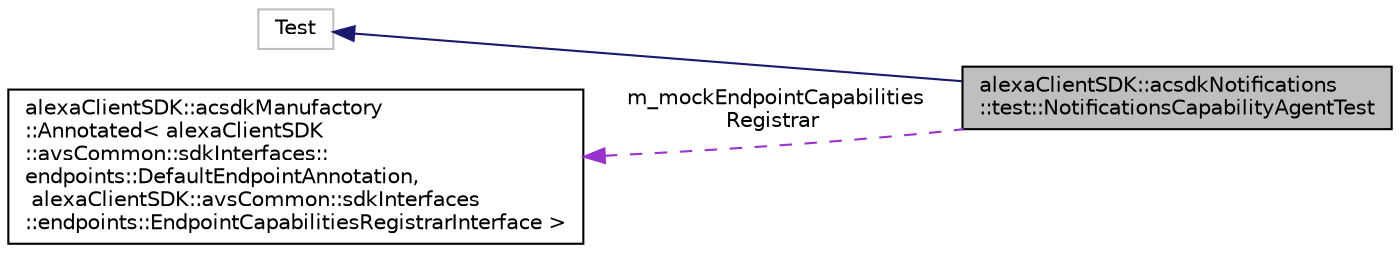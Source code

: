 digraph "alexaClientSDK::acsdkNotifications::test::NotificationsCapabilityAgentTest"
{
  edge [fontname="Helvetica",fontsize="10",labelfontname="Helvetica",labelfontsize="10"];
  node [fontname="Helvetica",fontsize="10",shape=record];
  rankdir="LR";
  Node2 [label="alexaClientSDK::acsdkNotifications\l::test::NotificationsCapabilityAgentTest",height=0.2,width=0.4,color="black", fillcolor="grey75", style="filled", fontcolor="black"];
  Node3 -> Node2 [dir="back",color="midnightblue",fontsize="10",style="solid",fontname="Helvetica"];
  Node3 [label="Test",height=0.2,width=0.4,color="grey75", fillcolor="white", style="filled"];
  Node4 -> Node2 [dir="back",color="darkorchid3",fontsize="10",style="dashed",label=" m_mockEndpointCapabilities\lRegistrar" ,fontname="Helvetica"];
  Node4 [label="alexaClientSDK::acsdkManufactory\l::Annotated\< alexaClientSDK\l::avsCommon::sdkInterfaces::\lendpoints::DefaultEndpointAnnotation,\l alexaClientSDK::avsCommon::sdkInterfaces\l::endpoints::EndpointCapabilitiesRegistrarInterface \>",height=0.2,width=0.4,color="black", fillcolor="white", style="filled",URL="$structalexa_client_s_d_k_1_1acsdk_manufactory_1_1_annotated.html"];
}
